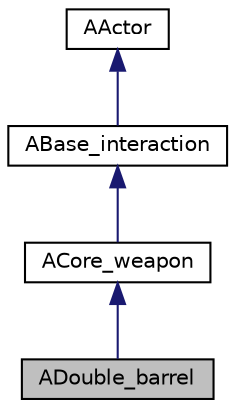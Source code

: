 digraph "ADouble_barrel"
{
 // LATEX_PDF_SIZE
  edge [fontname="Helvetica",fontsize="10",labelfontname="Helvetica",labelfontsize="10"];
  node [fontname="Helvetica",fontsize="10",shape=record];
  Node1 [label="ADouble_barrel",height=0.2,width=0.4,color="black", fillcolor="grey75", style="filled", fontcolor="black",tooltip=" "];
  Node2 -> Node1 [dir="back",color="midnightblue",fontsize="10",style="solid",fontname="Helvetica"];
  Node2 [label="ACore_weapon",height=0.2,width=0.4,color="black", fillcolor="white", style="filled",URL="$class_a_core__weapon.html",tooltip=" "];
  Node3 -> Node2 [dir="back",color="midnightblue",fontsize="10",style="solid",fontname="Helvetica"];
  Node3 [label="ABase_interaction",height=0.2,width=0.4,color="black", fillcolor="white", style="filled",URL="$class_a_base__interaction.html",tooltip=" "];
  Node4 -> Node3 [dir="back",color="midnightblue",fontsize="10",style="solid",fontname="Helvetica"];
  Node4 [label="AActor",height=0.2,width=0.4,color="black", fillcolor="white", style="filled",tooltip=" "];
}

